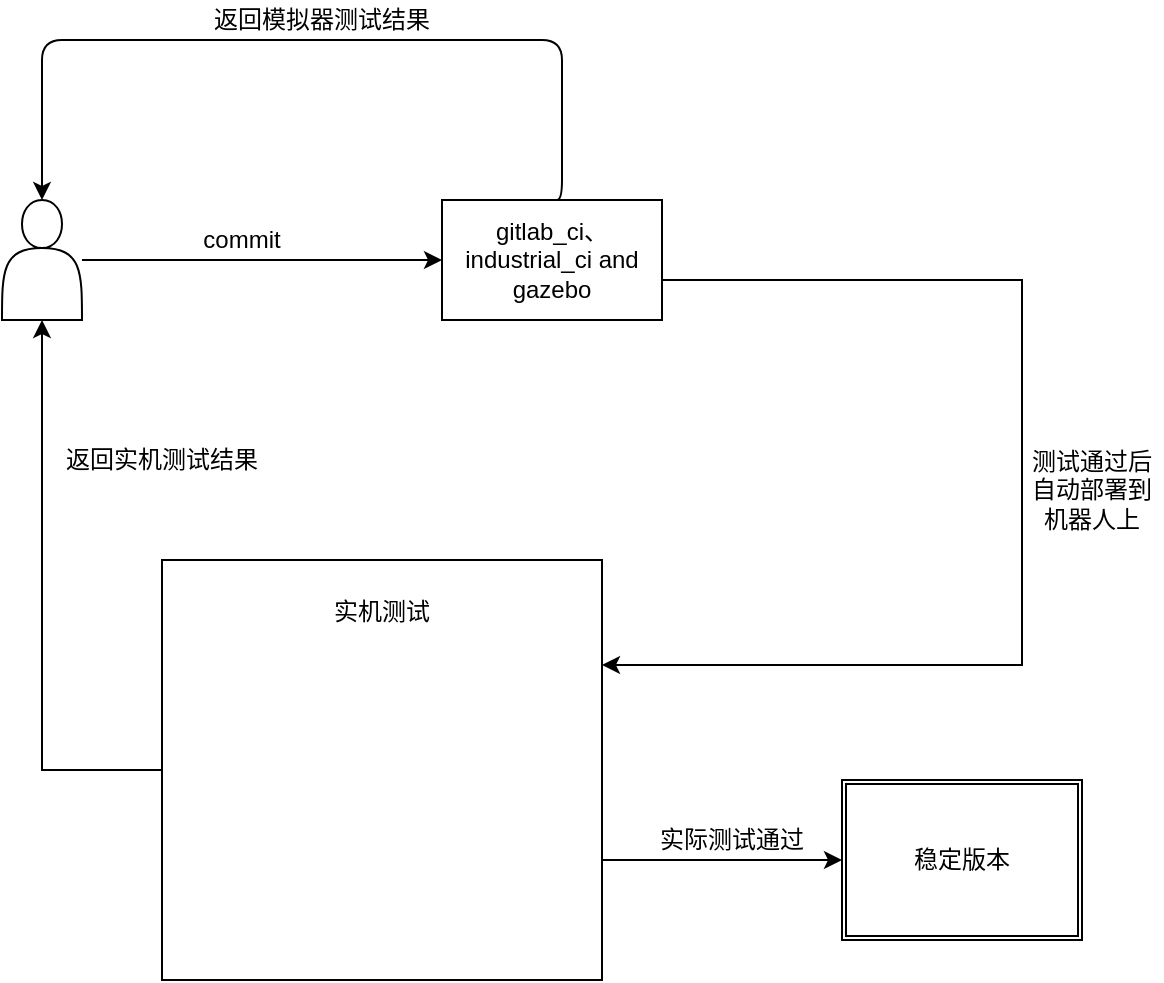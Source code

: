 <mxfile version="14.5.3" type="github">
  <diagram id="C5RBs43oDa-KdzZeNtuy" name="Page-1">
    <mxGraphModel dx="1230" dy="836" grid="1" gridSize="10" guides="1" tooltips="1" connect="1" arrows="1" fold="1" page="1" pageScale="1" pageWidth="827" pageHeight="1169" math="0" shadow="0">
      <root>
        <mxCell id="WIyWlLk6GJQsqaUBKTNV-0" />
        <mxCell id="WIyWlLk6GJQsqaUBKTNV-1" parent="WIyWlLk6GJQsqaUBKTNV-0" />
        <mxCell id="yCoFn1HLlYzGFG8CJQgo-2" value="" style="edgeStyle=orthogonalEdgeStyle;rounded=0;orthogonalLoop=1;jettySize=auto;html=1;" parent="WIyWlLk6GJQsqaUBKTNV-1" source="yCoFn1HLlYzGFG8CJQgo-0" target="yCoFn1HLlYzGFG8CJQgo-1" edge="1">
          <mxGeometry relative="1" as="geometry" />
        </mxCell>
        <mxCell id="yCoFn1HLlYzGFG8CJQgo-0" value="" style="shape=actor;whiteSpace=wrap;html=1;" parent="WIyWlLk6GJQsqaUBKTNV-1" vertex="1">
          <mxGeometry x="160" y="160" width="40" height="60" as="geometry" />
        </mxCell>
        <mxCell id="yCoFn1HLlYzGFG8CJQgo-17" style="edgeStyle=orthogonalEdgeStyle;rounded=0;orthogonalLoop=1;jettySize=auto;html=1;entryX=1;entryY=0.25;entryDx=0;entryDy=0;" parent="WIyWlLk6GJQsqaUBKTNV-1" source="yCoFn1HLlYzGFG8CJQgo-1" target="yCoFn1HLlYzGFG8CJQgo-10" edge="1">
          <mxGeometry relative="1" as="geometry">
            <mxPoint x="580" y="340" as="targetPoint" />
            <Array as="points">
              <mxPoint x="670" y="200" />
              <mxPoint x="670" y="393" />
            </Array>
          </mxGeometry>
        </mxCell>
        <mxCell id="yCoFn1HLlYzGFG8CJQgo-1" value="gitlab_ci、industrial_ci and gazebo" style="whiteSpace=wrap;html=1;" parent="WIyWlLk6GJQsqaUBKTNV-1" vertex="1">
          <mxGeometry x="380" y="160" width="110" height="60" as="geometry" />
        </mxCell>
        <mxCell id="yCoFn1HLlYzGFG8CJQgo-7" value="" style="edgeStyle=segmentEdgeStyle;endArrow=classic;html=1;exitX=0.5;exitY=0;exitDx=0;exitDy=0;" parent="WIyWlLk6GJQsqaUBKTNV-1" source="yCoFn1HLlYzGFG8CJQgo-1" target="yCoFn1HLlYzGFG8CJQgo-0" edge="1">
          <mxGeometry width="50" height="50" relative="1" as="geometry">
            <mxPoint x="414" y="130" as="sourcePoint" />
            <mxPoint x="464" y="80" as="targetPoint" />
            <Array as="points">
              <mxPoint x="440" y="80" />
              <mxPoint x="180" y="80" />
            </Array>
          </mxGeometry>
        </mxCell>
        <mxCell id="yCoFn1HLlYzGFG8CJQgo-12" style="edgeStyle=orthogonalEdgeStyle;rounded=0;orthogonalLoop=1;jettySize=auto;html=1;entryX=0.5;entryY=1;entryDx=0;entryDy=0;" parent="WIyWlLk6GJQsqaUBKTNV-1" source="yCoFn1HLlYzGFG8CJQgo-10" target="yCoFn1HLlYzGFG8CJQgo-0" edge="1">
          <mxGeometry relative="1" as="geometry" />
        </mxCell>
        <mxCell id="yCoFn1HLlYzGFG8CJQgo-13" style="edgeStyle=orthogonalEdgeStyle;rounded=0;orthogonalLoop=1;jettySize=auto;html=1;" parent="WIyWlLk6GJQsqaUBKTNV-1" source="yCoFn1HLlYzGFG8CJQgo-10" target="yCoFn1HLlYzGFG8CJQgo-14" edge="1">
          <mxGeometry relative="1" as="geometry">
            <mxPoint x="520" y="500" as="targetPoint" />
            <Array as="points">
              <mxPoint x="530" y="490" />
              <mxPoint x="530" y="490" />
            </Array>
          </mxGeometry>
        </mxCell>
        <mxCell id="yCoFn1HLlYzGFG8CJQgo-10" value="实机测试&lt;br&gt;&lt;br&gt;&lt;br&gt;&lt;br&gt;&lt;br&gt;&lt;br&gt;&lt;br&gt;&lt;br&gt;&lt;br&gt;&lt;br&gt;&lt;br&gt;&lt;br&gt;" style="whiteSpace=wrap;html=1;" parent="WIyWlLk6GJQsqaUBKTNV-1" vertex="1">
          <mxGeometry x="240" y="340" width="220" height="210" as="geometry" />
        </mxCell>
        <mxCell id="yCoFn1HLlYzGFG8CJQgo-14" value="稳定版本" style="shape=ext;double=1;rounded=0;whiteSpace=wrap;html=1;" parent="WIyWlLk6GJQsqaUBKTNV-1" vertex="1">
          <mxGeometry x="580" y="450" width="120" height="80" as="geometry" />
        </mxCell>
        <mxCell id="yCoFn1HLlYzGFG8CJQgo-15" value="commit" style="text;html=1;strokeColor=none;fillColor=none;align=center;verticalAlign=middle;whiteSpace=wrap;rounded=0;" parent="WIyWlLk6GJQsqaUBKTNV-1" vertex="1">
          <mxGeometry x="260" y="170" width="40" height="20" as="geometry" />
        </mxCell>
        <mxCell id="yCoFn1HLlYzGFG8CJQgo-22" value="测试通过后自动部署到机器人上" style="text;html=1;strokeColor=none;fillColor=none;align=center;verticalAlign=middle;whiteSpace=wrap;rounded=0;" parent="WIyWlLk6GJQsqaUBKTNV-1" vertex="1">
          <mxGeometry x="670" y="270" width="70" height="70" as="geometry" />
        </mxCell>
        <mxCell id="mNj7DoYh3Yw0xGTKnXcC-0" value="返回模拟器测试结果" style="text;html=1;strokeColor=none;fillColor=none;align=center;verticalAlign=middle;whiteSpace=wrap;rounded=0;" vertex="1" parent="WIyWlLk6GJQsqaUBKTNV-1">
          <mxGeometry x="260" y="60" width="120" height="20" as="geometry" />
        </mxCell>
        <mxCell id="mNj7DoYh3Yw0xGTKnXcC-2" value="返回实机测试结果" style="text;html=1;strokeColor=none;fillColor=none;align=center;verticalAlign=middle;whiteSpace=wrap;rounded=0;" vertex="1" parent="WIyWlLk6GJQsqaUBKTNV-1">
          <mxGeometry x="190" y="280" width="100" height="20" as="geometry" />
        </mxCell>
        <mxCell id="mNj7DoYh3Yw0xGTKnXcC-13" value="实际测试通过" style="text;html=1;strokeColor=none;fillColor=none;align=center;verticalAlign=middle;whiteSpace=wrap;rounded=0;" vertex="1" parent="WIyWlLk6GJQsqaUBKTNV-1">
          <mxGeometry x="480" y="470" width="90" height="20" as="geometry" />
        </mxCell>
      </root>
    </mxGraphModel>
  </diagram>
</mxfile>
